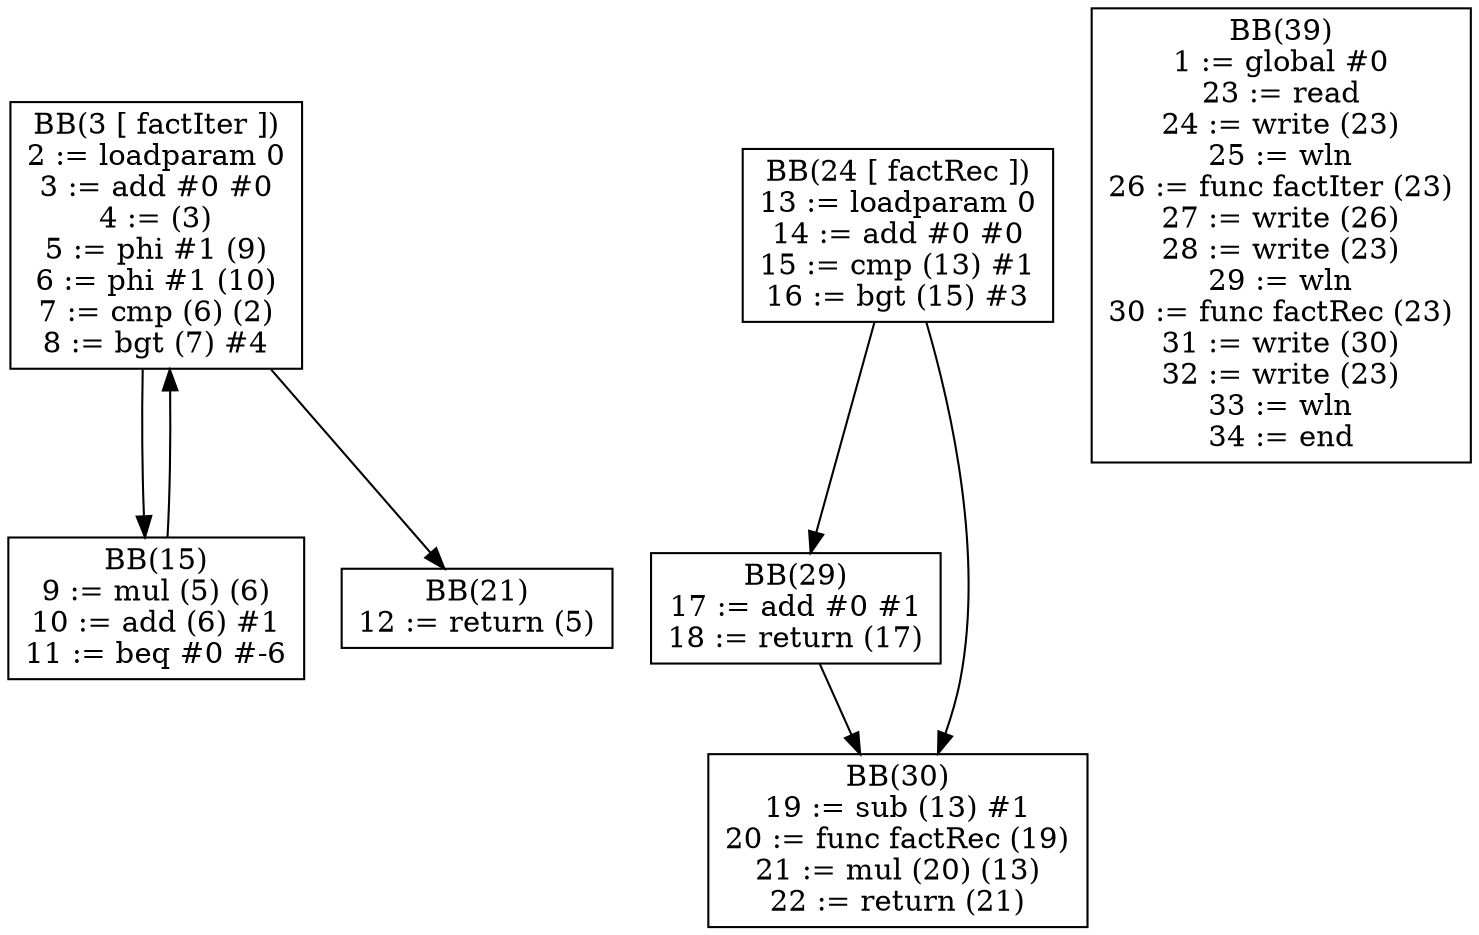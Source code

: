 digraph cfg {
BB3[shape = box, label = "BB(3 [ factIter ])\n" + "2 := loadparam 0\n" + "3 := add #0 #0\n" + "4 := (3)\n" + "5 := phi #1 (9)\n" + "6 := phi #1 (10)\n" + "7 := cmp (6) (2)\n" + "8 := bgt (7) #4\n"];
BB15[shape = box, label = "BB(15)\n" + "9 := mul (5) (6)\n" + "10 := add (6) #1\n" + "11 := beq #0 #-6\n"];
BB21[shape = box, label = "BB(21)\n" + "12 := return (5)\n"];
BB3 -> BB15;
BB3 -> BB21;
BB15 -> BB3;

BB24[shape = box, label = "BB(24 [ factRec ])\n" + "13 := loadparam 0\n" + "14 := add #0 #0\n" + "15 := cmp (13) #1\n" + "16 := bgt (15) #3\n"];
BB29[shape = box, label = "BB(29)\n" + "17 := add #0 #1\n" + "18 := return (17)\n"];
BB30[shape = box, label = "BB(30)\n" + "19 := sub (13) #1\n" + "20 := func factRec (19)\n" + "21 := mul (20) (13)\n" + "22 := return (21)\n"];
BB24 -> BB29;
BB24 -> BB30;
BB29 -> BB30;

BB39[shape = box, label = "BB(39)\n" + "1 := global #0\n" + "23 := read\n" + "24 := write (23)\n" + "25 := wln\n" + "26 := func factIter (23)\n" + "27 := write (26)\n" + "28 := write (23)\n" + "29 := wln\n" + "30 := func factRec (23)\n" + "31 := write (30)\n" + "32 := write (23)\n" + "33 := wln\n" + "34 := end\n"];
}

